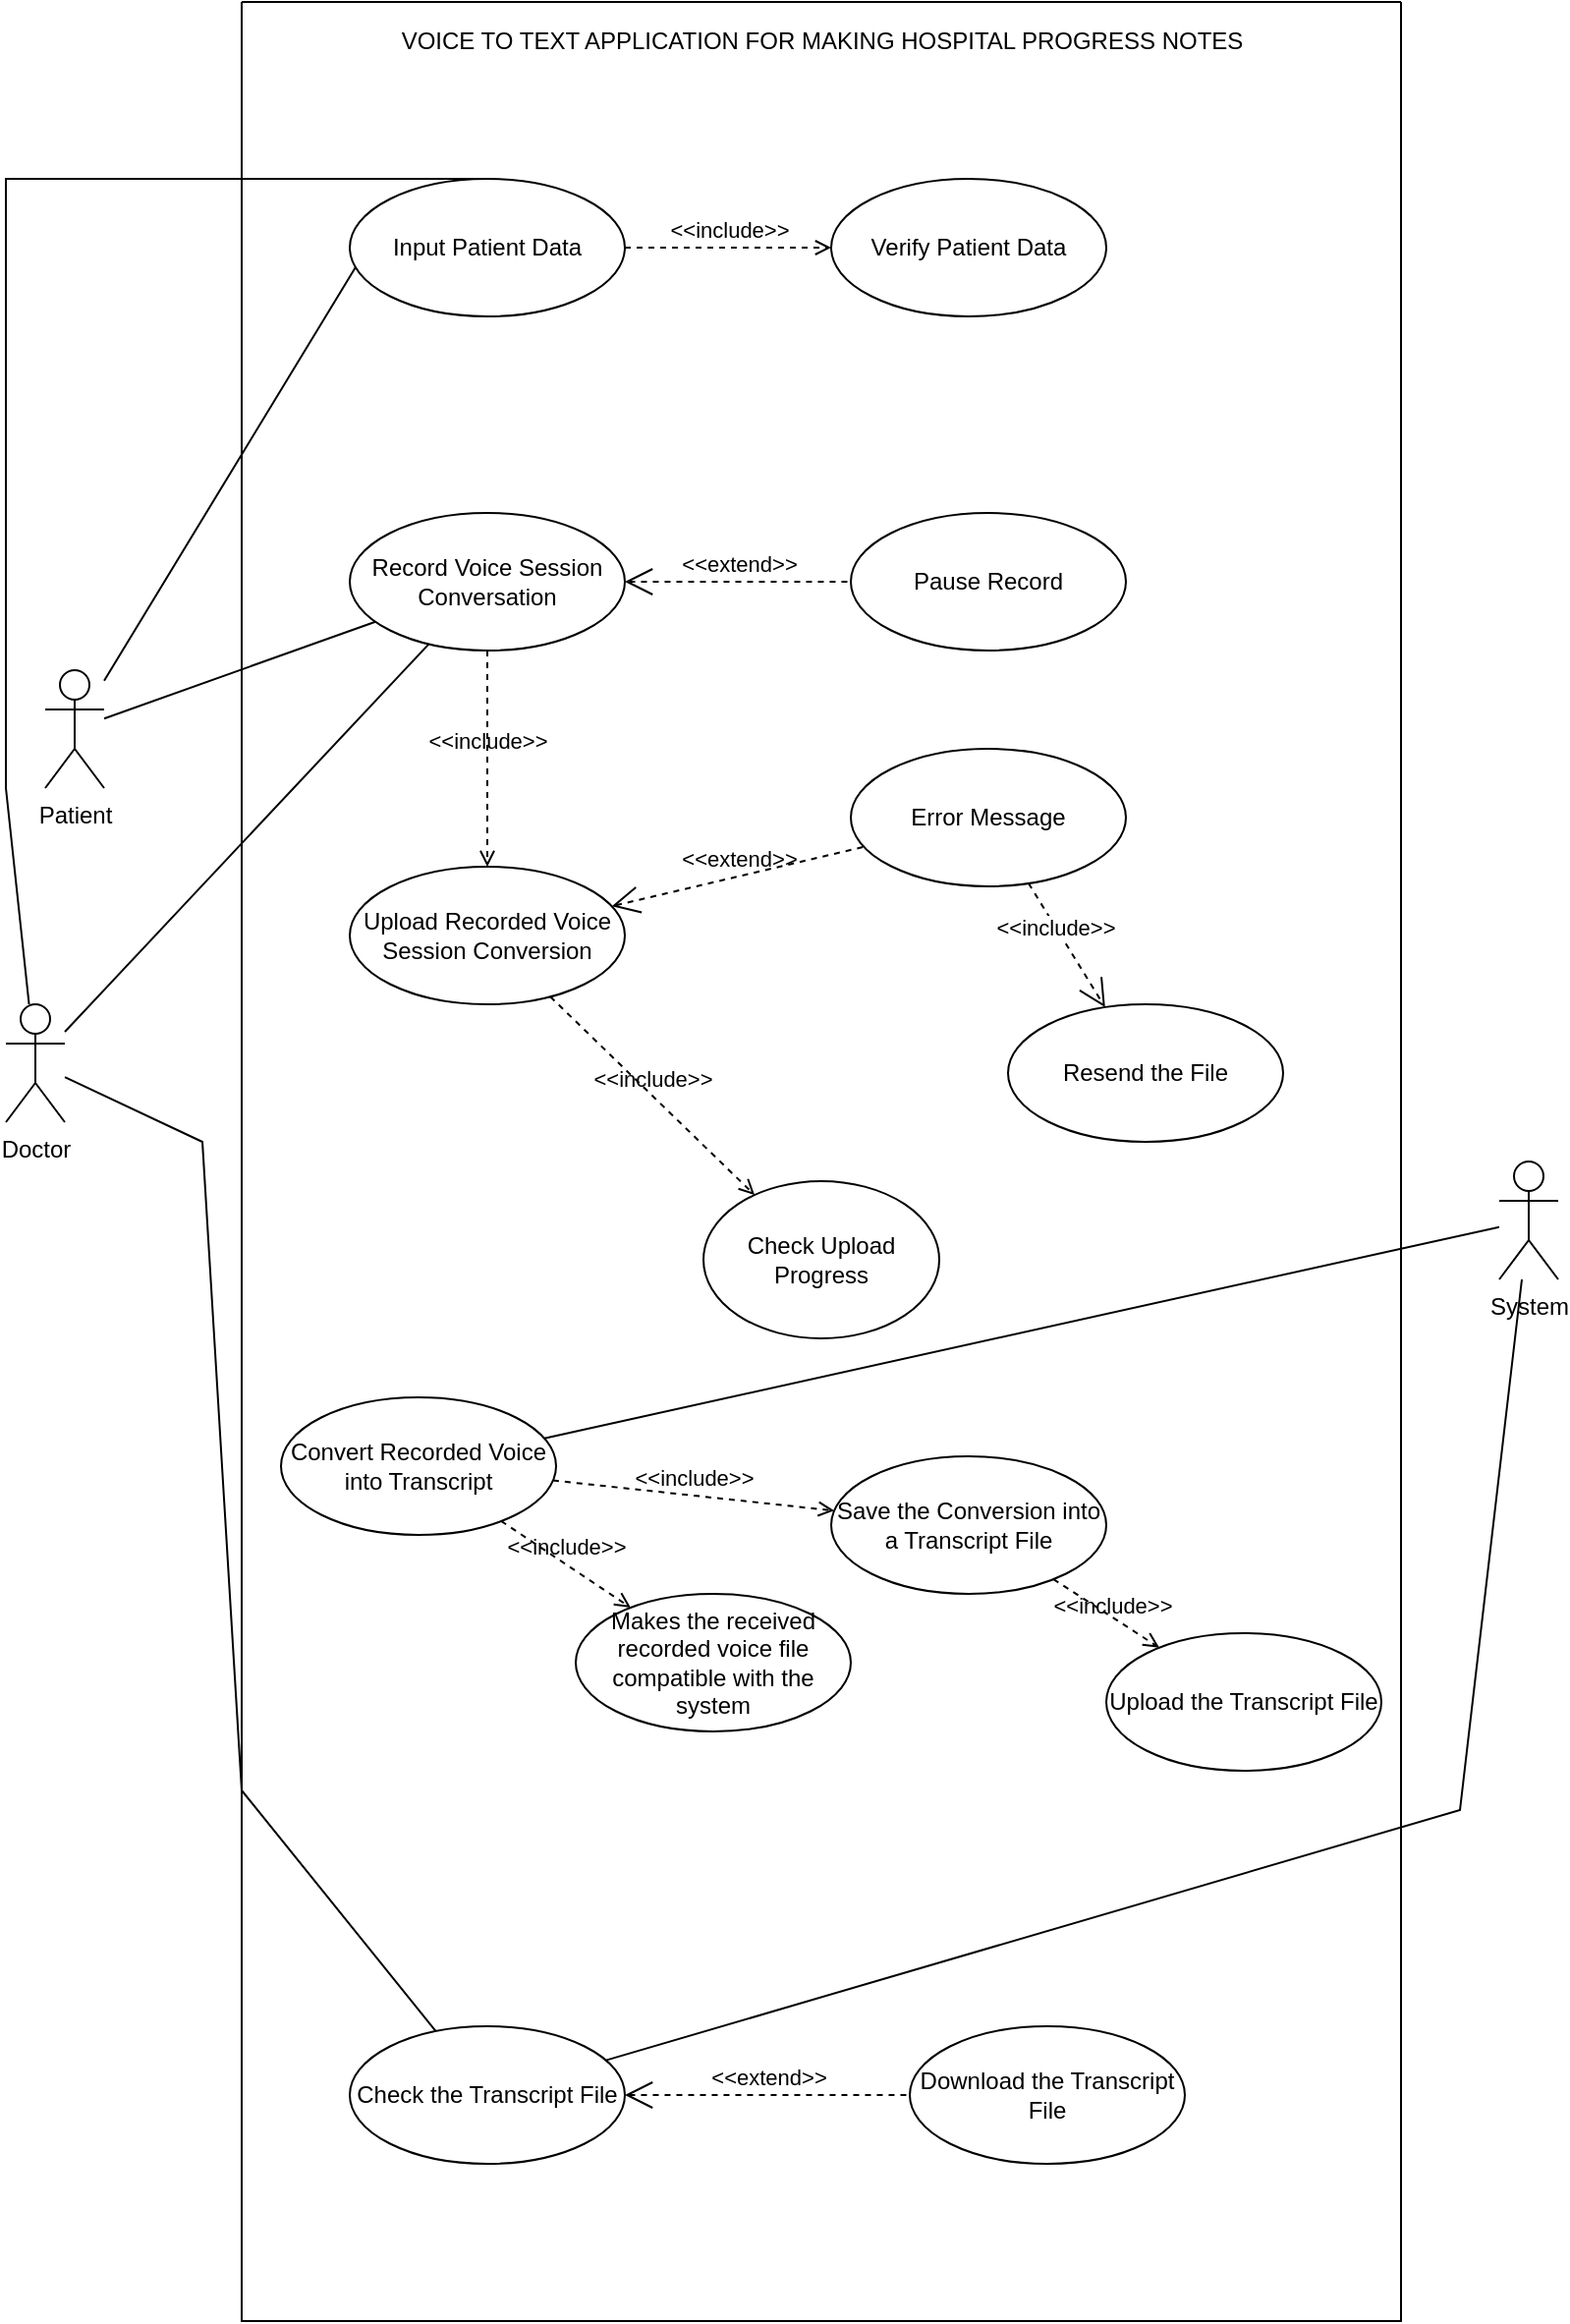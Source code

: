 <mxfile version="19.0.0" type="github">
  <diagram id="FMXjQB1aIxB4md0HR3l6" name="Page-1">
    <mxGraphModel dx="936" dy="1015" grid="1" gridSize="10" guides="1" tooltips="1" connect="1" arrows="1" fold="1" page="1" pageScale="1" pageWidth="850" pageHeight="1100" math="0" shadow="0">
      <root>
        <mxCell id="0" />
        <mxCell id="1" parent="0" />
        <mxCell id="12ZCaDhA3wb4f9CBfFdF-1" value="" style="swimlane;startSize=0;" parent="1" vertex="1">
          <mxGeometry x="130" y="70" width="590" height="1180" as="geometry" />
        </mxCell>
        <mxCell id="kOYGMovy5z7fQG_Vj6xM-1" value="VOICE TO TEXT APPLICATION FOR MAKING HOSPITAL PROGRESS NOTES" style="text;html=1;align=center;verticalAlign=middle;resizable=0;points=[];autosize=1;strokeColor=none;fillColor=none;" parent="12ZCaDhA3wb4f9CBfFdF-1" vertex="1">
          <mxGeometry x="75" y="10" width="440" height="20" as="geometry" />
        </mxCell>
        <mxCell id="kOYGMovy5z7fQG_Vj6xM-4" value="&lt;span style=&quot;&quot;&gt;Record Voice Session Conversation&lt;/span&gt;" style="ellipse;whiteSpace=wrap;html=1;" parent="12ZCaDhA3wb4f9CBfFdF-1" vertex="1">
          <mxGeometry x="55" y="260" width="140" height="70" as="geometry" />
        </mxCell>
        <mxCell id="kOYGMovy5z7fQG_Vj6xM-5" value="Input Patient Data" style="ellipse;whiteSpace=wrap;html=1;" parent="12ZCaDhA3wb4f9CBfFdF-1" vertex="1">
          <mxGeometry x="55" y="90" width="140" height="70" as="geometry" />
        </mxCell>
        <mxCell id="kOYGMovy5z7fQG_Vj6xM-13" value="Upload Recorded Voice Session Conversion" style="ellipse;whiteSpace=wrap;html=1;" parent="12ZCaDhA3wb4f9CBfFdF-1" vertex="1">
          <mxGeometry x="55" y="440" width="140" height="70" as="geometry" />
        </mxCell>
        <mxCell id="kOYGMovy5z7fQG_Vj6xM-15" value="Error Message" style="ellipse;whiteSpace=wrap;html=1;" parent="12ZCaDhA3wb4f9CBfFdF-1" vertex="1">
          <mxGeometry x="310" y="380" width="140" height="70" as="geometry" />
        </mxCell>
        <mxCell id="kOYGMovy5z7fQG_Vj6xM-16" value="Resend the File" style="ellipse;whiteSpace=wrap;html=1;" parent="12ZCaDhA3wb4f9CBfFdF-1" vertex="1">
          <mxGeometry x="390" y="510" width="140" height="70" as="geometry" />
        </mxCell>
        <mxCell id="kOYGMovy5z7fQG_Vj6xM-17" value="&amp;lt;&amp;lt;include&amp;gt;&amp;gt;" style="endArrow=open;endSize=12;dashed=1;html=1;rounded=0;" parent="12ZCaDhA3wb4f9CBfFdF-1" source="kOYGMovy5z7fQG_Vj6xM-15" target="kOYGMovy5z7fQG_Vj6xM-16" edge="1">
          <mxGeometry x="-0.289" width="160" relative="1" as="geometry">
            <mxPoint x="415" y="550" as="sourcePoint" />
            <mxPoint x="575" y="550" as="targetPoint" />
            <mxPoint as="offset" />
          </mxGeometry>
        </mxCell>
        <mxCell id="kOYGMovy5z7fQG_Vj6xM-19" value="&amp;lt;&amp;lt;extend&amp;gt;&amp;gt;" style="edgeStyle=none;html=1;startArrow=open;endArrow=none;startSize=12;verticalAlign=bottom;dashed=1;labelBackgroundColor=none;rounded=0;" parent="12ZCaDhA3wb4f9CBfFdF-1" source="kOYGMovy5z7fQG_Vj6xM-13" target="kOYGMovy5z7fQG_Vj6xM-15" edge="1">
          <mxGeometry width="160" relative="1" as="geometry">
            <mxPoint x="290" y="370" as="sourcePoint" />
            <mxPoint x="450" y="370" as="targetPoint" />
          </mxGeometry>
        </mxCell>
        <mxCell id="kOYGMovy5z7fQG_Vj6xM-20" value="Pause Record" style="ellipse;whiteSpace=wrap;html=1;" parent="12ZCaDhA3wb4f9CBfFdF-1" vertex="1">
          <mxGeometry x="310" y="260" width="140" height="70" as="geometry" />
        </mxCell>
        <mxCell id="kOYGMovy5z7fQG_Vj6xM-21" value="&amp;lt;&amp;lt;extend&amp;gt;&amp;gt;" style="edgeStyle=none;html=1;startArrow=open;endArrow=none;startSize=12;verticalAlign=bottom;dashed=1;labelBackgroundColor=none;rounded=0;" parent="12ZCaDhA3wb4f9CBfFdF-1" source="kOYGMovy5z7fQG_Vj6xM-4" target="kOYGMovy5z7fQG_Vj6xM-20" edge="1">
          <mxGeometry width="160" relative="1" as="geometry">
            <mxPoint x="190" y="300" as="sourcePoint" />
            <mxPoint x="350" y="300" as="targetPoint" />
          </mxGeometry>
        </mxCell>
        <mxCell id="kOYGMovy5z7fQG_Vj6xM-26" value="Convert Recorded Voice into Transcript" style="ellipse;whiteSpace=wrap;html=1;" parent="12ZCaDhA3wb4f9CBfFdF-1" vertex="1">
          <mxGeometry x="20" y="710" width="140" height="70" as="geometry" />
        </mxCell>
        <mxCell id="kOYGMovy5z7fQG_Vj6xM-28" value="Check Upload Progress" style="ellipse;whiteSpace=wrap;html=1;" parent="12ZCaDhA3wb4f9CBfFdF-1" vertex="1">
          <mxGeometry x="235" y="600" width="120" height="80" as="geometry" />
        </mxCell>
        <mxCell id="kOYGMovy5z7fQG_Vj6xM-30" value="Save the Conversion into a Transcript File" style="ellipse;whiteSpace=wrap;html=1;" parent="12ZCaDhA3wb4f9CBfFdF-1" vertex="1">
          <mxGeometry x="300" y="740" width="140" height="70" as="geometry" />
        </mxCell>
        <mxCell id="kOYGMovy5z7fQG_Vj6xM-31" value="&amp;lt;&amp;lt;include&amp;gt;&amp;gt;" style="edgeStyle=none;html=1;endArrow=open;verticalAlign=bottom;dashed=1;labelBackgroundColor=none;rounded=0;" parent="12ZCaDhA3wb4f9CBfFdF-1" source="kOYGMovy5z7fQG_Vj6xM-26" target="kOYGMovy5z7fQG_Vj6xM-30" edge="1">
          <mxGeometry width="160" relative="1" as="geometry">
            <mxPoint x="190" y="840" as="sourcePoint" />
            <mxPoint x="350" y="840" as="targetPoint" />
          </mxGeometry>
        </mxCell>
        <mxCell id="kOYGMovy5z7fQG_Vj6xM-32" value="Upload the Transcript File" style="ellipse;whiteSpace=wrap;html=1;" parent="12ZCaDhA3wb4f9CBfFdF-1" vertex="1">
          <mxGeometry x="440" y="830" width="140" height="70" as="geometry" />
        </mxCell>
        <mxCell id="kOYGMovy5z7fQG_Vj6xM-33" value="&amp;lt;&amp;lt;include&amp;gt;&amp;gt;" style="edgeStyle=none;html=1;endArrow=open;verticalAlign=bottom;dashed=1;labelBackgroundColor=none;rounded=0;" parent="12ZCaDhA3wb4f9CBfFdF-1" source="kOYGMovy5z7fQG_Vj6xM-30" target="kOYGMovy5z7fQG_Vj6xM-32" edge="1">
          <mxGeometry x="0.16" y="-3" width="160" relative="1" as="geometry">
            <mxPoint x="280" y="920" as="sourcePoint" />
            <mxPoint x="440" y="920" as="targetPoint" />
            <mxPoint as="offset" />
          </mxGeometry>
        </mxCell>
        <mxCell id="kOYGMovy5z7fQG_Vj6xM-36" value="Download the Transcript File" style="ellipse;whiteSpace=wrap;html=1;" parent="12ZCaDhA3wb4f9CBfFdF-1" vertex="1">
          <mxGeometry x="340" y="1030" width="140" height="70" as="geometry" />
        </mxCell>
        <mxCell id="kOYGMovy5z7fQG_Vj6xM-34" value="Check the Transcript File" style="ellipse;whiteSpace=wrap;html=1;" parent="12ZCaDhA3wb4f9CBfFdF-1" vertex="1">
          <mxGeometry x="55" y="1030" width="140" height="70" as="geometry" />
        </mxCell>
        <mxCell id="kOYGMovy5z7fQG_Vj6xM-40" value="Verify Patient Data" style="ellipse;whiteSpace=wrap;html=1;" parent="12ZCaDhA3wb4f9CBfFdF-1" vertex="1">
          <mxGeometry x="300" y="90" width="140" height="70" as="geometry" />
        </mxCell>
        <mxCell id="kOYGMovy5z7fQG_Vj6xM-41" value="&amp;lt;&amp;lt;include&amp;gt;&amp;gt;" style="edgeStyle=none;html=1;endArrow=open;verticalAlign=bottom;dashed=1;labelBackgroundColor=none;rounded=0;" parent="12ZCaDhA3wb4f9CBfFdF-1" source="kOYGMovy5z7fQG_Vj6xM-5" target="kOYGMovy5z7fQG_Vj6xM-40" edge="1">
          <mxGeometry width="160" relative="1" as="geometry">
            <mxPoint x="190" y="130" as="sourcePoint" />
            <mxPoint x="350" y="130" as="targetPoint" />
          </mxGeometry>
        </mxCell>
        <mxCell id="RDRNDBfCvS04jPJxOIlI-8" value="&amp;lt;&amp;lt;include&amp;gt;&amp;gt;" style="edgeStyle=none;html=1;endArrow=open;verticalAlign=bottom;dashed=1;labelBackgroundColor=none;rounded=0;" edge="1" parent="12ZCaDhA3wb4f9CBfFdF-1" source="kOYGMovy5z7fQG_Vj6xM-4" target="kOYGMovy5z7fQG_Vj6xM-13">
          <mxGeometry width="160" relative="1" as="geometry">
            <mxPoint x="120" y="380" as="sourcePoint" />
            <mxPoint x="280" y="380" as="targetPoint" />
          </mxGeometry>
        </mxCell>
        <mxCell id="RDRNDBfCvS04jPJxOIlI-9" value="&amp;lt;&amp;lt;include&amp;gt;&amp;gt;" style="edgeStyle=none;html=1;endArrow=open;verticalAlign=bottom;dashed=1;labelBackgroundColor=none;rounded=0;" edge="1" parent="12ZCaDhA3wb4f9CBfFdF-1" source="kOYGMovy5z7fQG_Vj6xM-13" target="kOYGMovy5z7fQG_Vj6xM-28">
          <mxGeometry width="160" relative="1" as="geometry">
            <mxPoint x="190" y="560" as="sourcePoint" />
            <mxPoint x="350" y="560" as="targetPoint" />
          </mxGeometry>
        </mxCell>
        <mxCell id="RDRNDBfCvS04jPJxOIlI-10" value="Makes the received recorded voice file compatible with the system" style="ellipse;whiteSpace=wrap;html=1;" vertex="1" parent="12ZCaDhA3wb4f9CBfFdF-1">
          <mxGeometry x="170" y="810" width="140" height="70" as="geometry" />
        </mxCell>
        <mxCell id="RDRNDBfCvS04jPJxOIlI-11" value="&amp;lt;&amp;lt;include&amp;gt;&amp;gt;" style="edgeStyle=none;html=1;endArrow=open;verticalAlign=bottom;dashed=1;labelBackgroundColor=none;rounded=0;" edge="1" parent="12ZCaDhA3wb4f9CBfFdF-1" source="kOYGMovy5z7fQG_Vj6xM-26" target="RDRNDBfCvS04jPJxOIlI-10">
          <mxGeometry width="160" relative="1" as="geometry">
            <mxPoint x="100" y="830" as="sourcePoint" />
            <mxPoint x="260" y="830" as="targetPoint" />
          </mxGeometry>
        </mxCell>
        <mxCell id="RDRNDBfCvS04jPJxOIlI-12" value="&amp;lt;&amp;lt;extend&amp;gt;&amp;gt;" style="edgeStyle=none;html=1;startArrow=open;endArrow=none;startSize=12;verticalAlign=bottom;dashed=1;labelBackgroundColor=none;rounded=0;" edge="1" parent="12ZCaDhA3wb4f9CBfFdF-1" source="kOYGMovy5z7fQG_Vj6xM-34" target="kOYGMovy5z7fQG_Vj6xM-36">
          <mxGeometry width="160" relative="1" as="geometry">
            <mxPoint x="250" y="1110" as="sourcePoint" />
            <mxPoint x="410" y="1110" as="targetPoint" />
          </mxGeometry>
        </mxCell>
        <mxCell id="kOYGMovy5z7fQG_Vj6xM-2" value="Doctor" style="shape=umlActor;verticalLabelPosition=bottom;verticalAlign=top;html=1;" parent="1" vertex="1">
          <mxGeometry x="10" y="580" width="30" height="60" as="geometry" />
        </mxCell>
        <mxCell id="kOYGMovy5z7fQG_Vj6xM-22" value="" style="edgeStyle=none;html=1;endArrow=none;verticalAlign=bottom;rounded=0;entryX=0.5;entryY=0;entryDx=0;entryDy=0;" parent="1" source="kOYGMovy5z7fQG_Vj6xM-2" target="kOYGMovy5z7fQG_Vj6xM-5" edge="1">
          <mxGeometry width="160" relative="1" as="geometry">
            <mxPoint x="20" y="250" as="sourcePoint" />
            <mxPoint x="180" y="250" as="targetPoint" />
            <Array as="points">
              <mxPoint x="10" y="470" />
              <mxPoint x="10" y="360" />
              <mxPoint x="10" y="160" />
            </Array>
          </mxGeometry>
        </mxCell>
        <mxCell id="kOYGMovy5z7fQG_Vj6xM-23" value="" style="edgeStyle=none;html=1;endArrow=none;verticalAlign=bottom;rounded=0;" parent="1" source="kOYGMovy5z7fQG_Vj6xM-2" target="kOYGMovy5z7fQG_Vj6xM-4" edge="1">
          <mxGeometry width="160" relative="1" as="geometry">
            <mxPoint x="90" y="420" as="sourcePoint" />
            <mxPoint x="250" y="420" as="targetPoint" />
          </mxGeometry>
        </mxCell>
        <mxCell id="kOYGMovy5z7fQG_Vj6xM-25" value="System" style="shape=umlActor;html=1;verticalLabelPosition=bottom;verticalAlign=top;align=center;" parent="1" vertex="1">
          <mxGeometry x="770" y="660" width="30" height="60" as="geometry" />
        </mxCell>
        <mxCell id="kOYGMovy5z7fQG_Vj6xM-27" value="" style="edgeStyle=none;html=1;endArrow=none;verticalAlign=bottom;rounded=0;" parent="1" source="kOYGMovy5z7fQG_Vj6xM-25" target="kOYGMovy5z7fQG_Vj6xM-26" edge="1">
          <mxGeometry width="160" relative="1" as="geometry">
            <mxPoint x="740" y="500" as="sourcePoint" />
            <mxPoint x="900" y="500" as="targetPoint" />
            <Array as="points" />
          </mxGeometry>
        </mxCell>
        <mxCell id="kOYGMovy5z7fQG_Vj6xM-35" value="" style="edgeStyle=none;html=1;endArrow=none;verticalAlign=bottom;rounded=0;" parent="1" source="kOYGMovy5z7fQG_Vj6xM-2" target="kOYGMovy5z7fQG_Vj6xM-34" edge="1">
          <mxGeometry width="160" relative="1" as="geometry">
            <mxPoint x="40" y="420" as="sourcePoint" />
            <mxPoint x="190" y="610" as="targetPoint" />
            <Array as="points">
              <mxPoint x="110" y="650" />
              <mxPoint x="130" y="980" />
            </Array>
          </mxGeometry>
        </mxCell>
        <mxCell id="RDRNDBfCvS04jPJxOIlI-3" value="Patient" style="shape=umlActor;verticalLabelPosition=bottom;verticalAlign=top;html=1;outlineConnect=0;" vertex="1" parent="1">
          <mxGeometry x="30" y="410" width="30" height="60" as="geometry" />
        </mxCell>
        <mxCell id="RDRNDBfCvS04jPJxOIlI-6" value="" style="edgeStyle=none;html=1;endArrow=none;verticalAlign=bottom;rounded=0;entryX=0.021;entryY=0.643;entryDx=0;entryDy=0;entryPerimeter=0;" edge="1" parent="1" source="RDRNDBfCvS04jPJxOIlI-3" target="kOYGMovy5z7fQG_Vj6xM-5">
          <mxGeometry width="160" relative="1" as="geometry">
            <mxPoint x="80" y="380" as="sourcePoint" />
            <mxPoint x="240" y="380" as="targetPoint" />
          </mxGeometry>
        </mxCell>
        <mxCell id="RDRNDBfCvS04jPJxOIlI-7" value="" style="edgeStyle=none;html=1;endArrow=none;verticalAlign=bottom;rounded=0;" edge="1" parent="1" source="RDRNDBfCvS04jPJxOIlI-3" target="kOYGMovy5z7fQG_Vj6xM-4">
          <mxGeometry width="160" relative="1" as="geometry">
            <mxPoint x="80" y="430" as="sourcePoint" />
            <mxPoint x="240" y="430" as="targetPoint" />
          </mxGeometry>
        </mxCell>
        <mxCell id="RDRNDBfCvS04jPJxOIlI-13" value="" style="edgeStyle=none;html=1;endArrow=none;verticalAlign=bottom;rounded=0;" edge="1" parent="1" source="kOYGMovy5z7fQG_Vj6xM-25" target="kOYGMovy5z7fQG_Vj6xM-34">
          <mxGeometry width="160" relative="1" as="geometry">
            <mxPoint x="770" y="840" as="sourcePoint" />
            <mxPoint x="930" y="840" as="targetPoint" />
            <Array as="points">
              <mxPoint x="750" y="990" />
            </Array>
          </mxGeometry>
        </mxCell>
      </root>
    </mxGraphModel>
  </diagram>
</mxfile>
